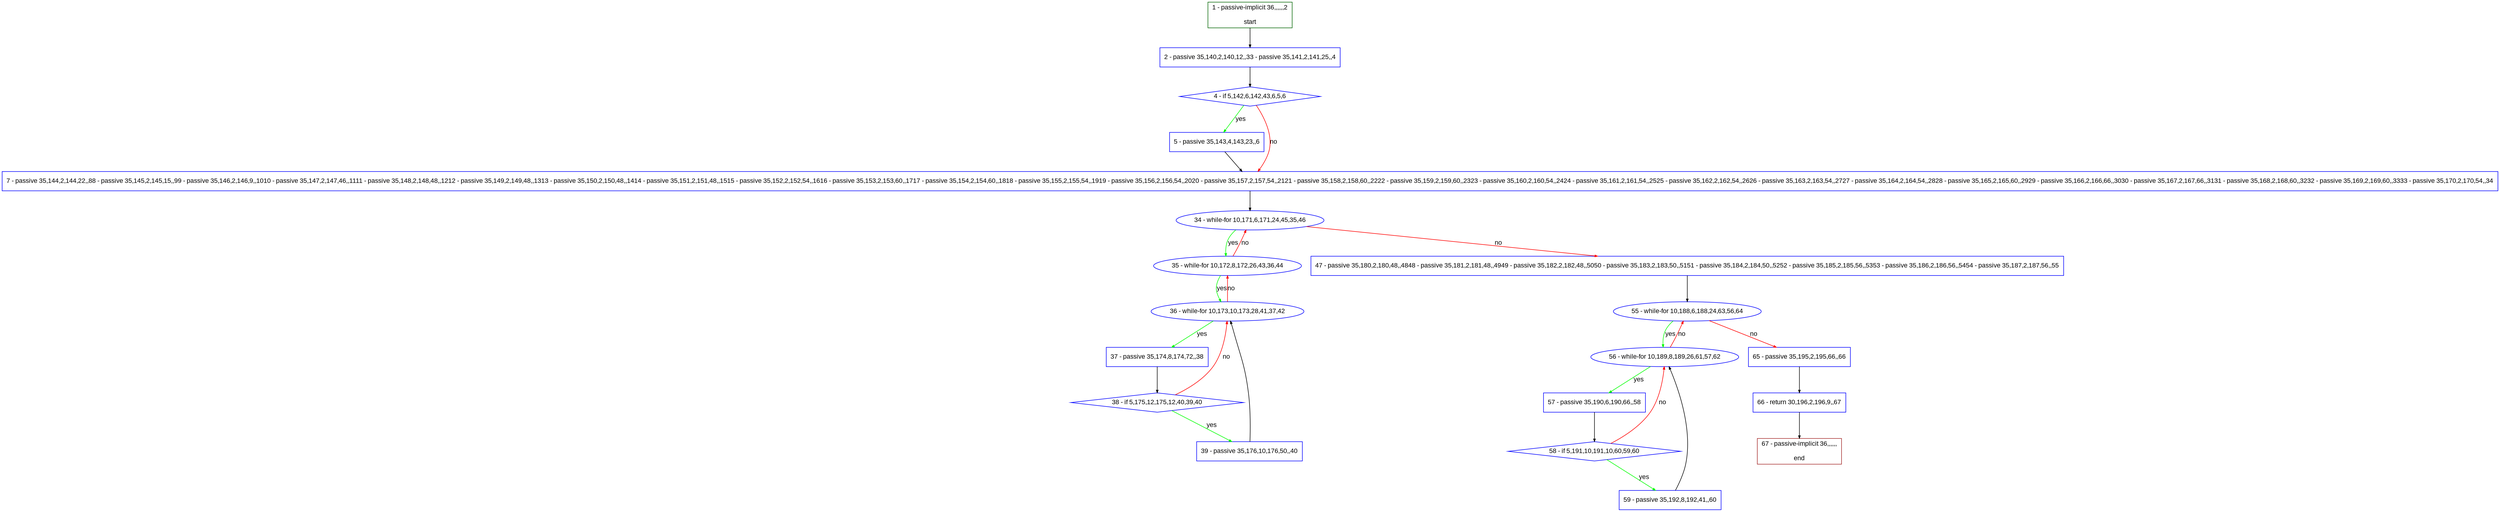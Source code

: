 digraph "" {
  graph [pack="true", label="", fontsize="12", packmode="clust", fontname="Arial", fillcolor="#FFFFCC", bgcolor="white", style="rounded,filled", compound="true"];
  node [node_initialized="no", label="", color="grey", fontsize="12", fillcolor="white", fontname="Arial", style="filled", shape="rectangle", compound="true", fixedsize="false"];
  edge [fontcolor="black", arrowhead="normal", arrowtail="none", arrowsize="0.5", ltail="", label="", color="black", fontsize="12", lhead="", fontname="Arial", dir="forward", compound="true"];
  __N1 [label="2 - passive 35,140,2,140,12,,33 - passive 35,141,2,141,25,,4", color="#0000ff", fillcolor="#ffffff", style="filled", shape="box"];
  __N2 [label="1 - passive-implicit 36,,,,,,2\n\nstart", color="#006400", fillcolor="#ffffff", style="filled", shape="box"];
  __N3 [label="4 - if 5,142,6,142,43,6,5,6", color="#0000ff", fillcolor="#ffffff", style="filled", shape="diamond"];
  __N4 [label="5 - passive 35,143,4,143,23,,6", color="#0000ff", fillcolor="#ffffff", style="filled", shape="box"];
  __N5 [label="7 - passive 35,144,2,144,22,,88 - passive 35,145,2,145,15,,99 - passive 35,146,2,146,9,,1010 - passive 35,147,2,147,46,,1111 - passive 35,148,2,148,48,,1212 - passive 35,149,2,149,48,,1313 - passive 35,150,2,150,48,,1414 - passive 35,151,2,151,48,,1515 - passive 35,152,2,152,54,,1616 - passive 35,153,2,153,60,,1717 - passive 35,154,2,154,60,,1818 - passive 35,155,2,155,54,,1919 - passive 35,156,2,156,54,,2020 - passive 35,157,2,157,54,,2121 - passive 35,158,2,158,60,,2222 - passive 35,159,2,159,60,,2323 - passive 35,160,2,160,54,,2424 - passive 35,161,2,161,54,,2525 - passive 35,162,2,162,54,,2626 - passive 35,163,2,163,54,,2727 - passive 35,164,2,164,54,,2828 - passive 35,165,2,165,60,,2929 - passive 35,166,2,166,66,,3030 - passive 35,167,2,167,66,,3131 - passive 35,168,2,168,60,,3232 - passive 35,169,2,169,60,,3333 - passive 35,170,2,170,54,,34", color="#0000ff", fillcolor="#ffffff", style="filled", shape="box"];
  __N6 [label="34 - while-for 10,171,6,171,24,45,35,46", color="#0000ff", fillcolor="#ffffff", style="filled", shape="oval"];
  __N7 [label="35 - while-for 10,172,8,172,26,43,36,44", color="#0000ff", fillcolor="#ffffff", style="filled", shape="oval"];
  __N8 [label="47 - passive 35,180,2,180,48,,4848 - passive 35,181,2,181,48,,4949 - passive 35,182,2,182,48,,5050 - passive 35,183,2,183,50,,5151 - passive 35,184,2,184,50,,5252 - passive 35,185,2,185,56,,5353 - passive 35,186,2,186,56,,5454 - passive 35,187,2,187,56,,55", color="#0000ff", fillcolor="#ffffff", style="filled", shape="box"];
  __N9 [label="36 - while-for 10,173,10,173,28,41,37,42", color="#0000ff", fillcolor="#ffffff", style="filled", shape="oval"];
  __N10 [label="37 - passive 35,174,8,174,72,,38", color="#0000ff", fillcolor="#ffffff", style="filled", shape="box"];
  __N11 [label="38 - if 5,175,12,175,12,40,39,40", color="#0000ff", fillcolor="#ffffff", style="filled", shape="diamond"];
  __N12 [label="39 - passive 35,176,10,176,50,,40", color="#0000ff", fillcolor="#ffffff", style="filled", shape="box"];
  __N13 [label="55 - while-for 10,188,6,188,24,63,56,64", color="#0000ff", fillcolor="#ffffff", style="filled", shape="oval"];
  __N14 [label="56 - while-for 10,189,8,189,26,61,57,62", color="#0000ff", fillcolor="#ffffff", style="filled", shape="oval"];
  __N15 [label="65 - passive 35,195,2,195,66,,66", color="#0000ff", fillcolor="#ffffff", style="filled", shape="box"];
  __N16 [label="57 - passive 35,190,6,190,66,,58", color="#0000ff", fillcolor="#ffffff", style="filled", shape="box"];
  __N17 [label="58 - if 5,191,10,191,10,60,59,60", color="#0000ff", fillcolor="#ffffff", style="filled", shape="diamond"];
  __N18 [label="59 - passive 35,192,8,192,41,,60", color="#0000ff", fillcolor="#ffffff", style="filled", shape="box"];
  __N19 [label="66 - return 30,196,2,196,9,,67", color="#0000ff", fillcolor="#ffffff", style="filled", shape="box"];
  __N20 [label="67 - passive-implicit 36,,,,,,\n\nend", color="#a52a2a", fillcolor="#ffffff", style="filled", shape="box"];
  __N2 -> __N1 [arrowhead="normal", arrowtail="none", color="#000000", label="", dir="forward"];
  __N1 -> __N3 [arrowhead="normal", arrowtail="none", color="#000000", label="", dir="forward"];
  __N3 -> __N4 [arrowhead="normal", arrowtail="none", color="#00ff00", label="yes", dir="forward"];
  __N3 -> __N5 [arrowhead="normal", arrowtail="none", color="#ff0000", label="no", dir="forward"];
  __N4 -> __N5 [arrowhead="normal", arrowtail="none", color="#000000", label="", dir="forward"];
  __N5 -> __N6 [arrowhead="normal", arrowtail="none", color="#000000", label="", dir="forward"];
  __N6 -> __N7 [arrowhead="normal", arrowtail="none", color="#00ff00", label="yes", dir="forward"];
  __N7 -> __N6 [arrowhead="normal", arrowtail="none", color="#ff0000", label="no", dir="forward"];
  __N6 -> __N8 [arrowhead="normal", arrowtail="none", color="#ff0000", label="no", dir="forward"];
  __N7 -> __N9 [arrowhead="normal", arrowtail="none", color="#00ff00", label="yes", dir="forward"];
  __N9 -> __N7 [arrowhead="normal", arrowtail="none", color="#ff0000", label="no", dir="forward"];
  __N9 -> __N10 [arrowhead="normal", arrowtail="none", color="#00ff00", label="yes", dir="forward"];
  __N10 -> __N11 [arrowhead="normal", arrowtail="none", color="#000000", label="", dir="forward"];
  __N11 -> __N9 [arrowhead="normal", arrowtail="none", color="#ff0000", label="no", dir="forward"];
  __N11 -> __N12 [arrowhead="normal", arrowtail="none", color="#00ff00", label="yes", dir="forward"];
  __N12 -> __N9 [arrowhead="normal", arrowtail="none", color="#000000", label="", dir="forward"];
  __N8 -> __N13 [arrowhead="normal", arrowtail="none", color="#000000", label="", dir="forward"];
  __N13 -> __N14 [arrowhead="normal", arrowtail="none", color="#00ff00", label="yes", dir="forward"];
  __N14 -> __N13 [arrowhead="normal", arrowtail="none", color="#ff0000", label="no", dir="forward"];
  __N13 -> __N15 [arrowhead="normal", arrowtail="none", color="#ff0000", label="no", dir="forward"];
  __N14 -> __N16 [arrowhead="normal", arrowtail="none", color="#00ff00", label="yes", dir="forward"];
  __N16 -> __N17 [arrowhead="normal", arrowtail="none", color="#000000", label="", dir="forward"];
  __N17 -> __N14 [arrowhead="normal", arrowtail="none", color="#ff0000", label="no", dir="forward"];
  __N17 -> __N18 [arrowhead="normal", arrowtail="none", color="#00ff00", label="yes", dir="forward"];
  __N18 -> __N14 [arrowhead="normal", arrowtail="none", color="#000000", label="", dir="forward"];
  __N15 -> __N19 [arrowhead="normal", arrowtail="none", color="#000000", label="", dir="forward"];
  __N19 -> __N20 [arrowhead="normal", arrowtail="none", color="#000000", label="", dir="forward"];
}
